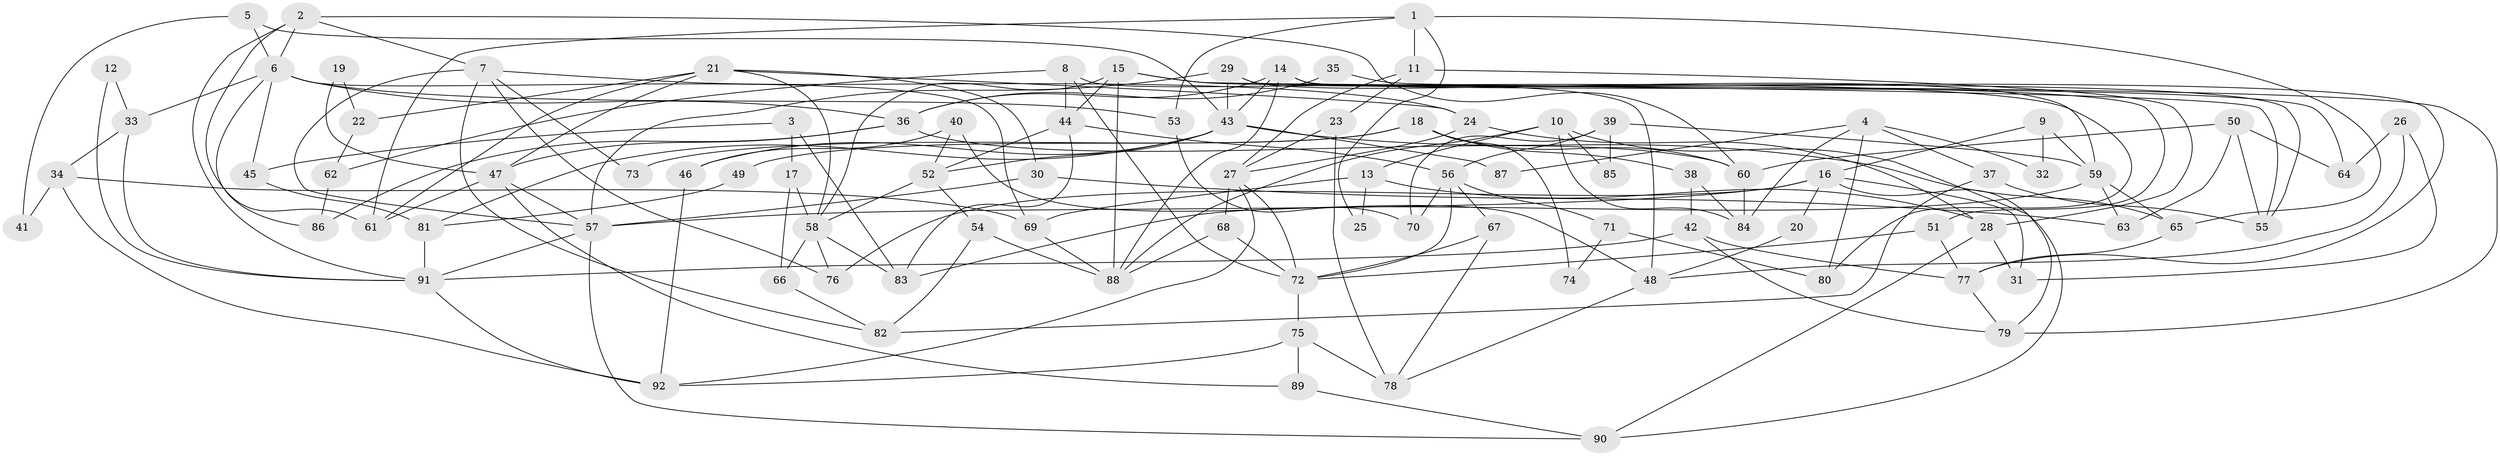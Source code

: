 // Generated by graph-tools (version 1.1) at 2025/50/03/09/25 03:50:11]
// undirected, 92 vertices, 184 edges
graph export_dot {
graph [start="1"]
  node [color=gray90,style=filled];
  1;
  2;
  3;
  4;
  5;
  6;
  7;
  8;
  9;
  10;
  11;
  12;
  13;
  14;
  15;
  16;
  17;
  18;
  19;
  20;
  21;
  22;
  23;
  24;
  25;
  26;
  27;
  28;
  29;
  30;
  31;
  32;
  33;
  34;
  35;
  36;
  37;
  38;
  39;
  40;
  41;
  42;
  43;
  44;
  45;
  46;
  47;
  48;
  49;
  50;
  51;
  52;
  53;
  54;
  55;
  56;
  57;
  58;
  59;
  60;
  61;
  62;
  63;
  64;
  65;
  66;
  67;
  68;
  69;
  70;
  71;
  72;
  73;
  74;
  75;
  76;
  77;
  78;
  79;
  80;
  81;
  82;
  83;
  84;
  85;
  86;
  87;
  88;
  89;
  90;
  91;
  92;
  1 -- 11;
  1 -- 53;
  1 -- 25;
  1 -- 61;
  1 -- 65;
  2 -- 61;
  2 -- 91;
  2 -- 6;
  2 -- 7;
  2 -- 60;
  3 -- 45;
  3 -- 83;
  3 -- 17;
  4 -- 84;
  4 -- 37;
  4 -- 32;
  4 -- 80;
  4 -- 87;
  5 -- 6;
  5 -- 43;
  5 -- 41;
  6 -- 36;
  6 -- 33;
  6 -- 45;
  6 -- 53;
  6 -- 69;
  6 -- 86;
  7 -- 57;
  7 -- 24;
  7 -- 73;
  7 -- 76;
  7 -- 82;
  8 -- 48;
  8 -- 72;
  8 -- 44;
  8 -- 62;
  9 -- 16;
  9 -- 59;
  9 -- 32;
  10 -- 88;
  10 -- 13;
  10 -- 79;
  10 -- 84;
  10 -- 85;
  11 -- 28;
  11 -- 27;
  11 -- 23;
  12 -- 91;
  12 -- 33;
  13 -- 28;
  13 -- 69;
  13 -- 25;
  14 -- 51;
  14 -- 77;
  14 -- 36;
  14 -- 43;
  14 -- 64;
  14 -- 88;
  15 -- 44;
  15 -- 88;
  15 -- 55;
  15 -- 58;
  15 -- 80;
  16 -- 90;
  16 -- 76;
  16 -- 20;
  16 -- 31;
  16 -- 57;
  17 -- 58;
  17 -- 66;
  18 -- 38;
  18 -- 60;
  18 -- 49;
  18 -- 73;
  18 -- 74;
  19 -- 47;
  19 -- 22;
  20 -- 48;
  21 -- 58;
  21 -- 47;
  21 -- 22;
  21 -- 24;
  21 -- 30;
  21 -- 61;
  22 -- 62;
  23 -- 78;
  23 -- 27;
  24 -- 27;
  24 -- 28;
  26 -- 31;
  26 -- 64;
  26 -- 48;
  27 -- 68;
  27 -- 72;
  27 -- 92;
  28 -- 90;
  28 -- 31;
  29 -- 43;
  29 -- 59;
  29 -- 55;
  29 -- 57;
  30 -- 57;
  30 -- 63;
  33 -- 34;
  33 -- 91;
  34 -- 92;
  34 -- 69;
  34 -- 41;
  35 -- 36;
  35 -- 79;
  36 -- 47;
  36 -- 60;
  36 -- 86;
  37 -- 82;
  37 -- 55;
  38 -- 42;
  38 -- 84;
  39 -- 56;
  39 -- 59;
  39 -- 70;
  39 -- 85;
  40 -- 46;
  40 -- 52;
  40 -- 48;
  42 -- 79;
  42 -- 91;
  42 -- 77;
  43 -- 52;
  43 -- 46;
  43 -- 65;
  43 -- 81;
  43 -- 87;
  44 -- 52;
  44 -- 56;
  44 -- 83;
  45 -- 81;
  46 -- 92;
  47 -- 57;
  47 -- 61;
  47 -- 89;
  48 -- 78;
  49 -- 81;
  50 -- 55;
  50 -- 60;
  50 -- 63;
  50 -- 64;
  51 -- 72;
  51 -- 77;
  52 -- 58;
  52 -- 54;
  53 -- 70;
  54 -- 82;
  54 -- 88;
  56 -- 67;
  56 -- 70;
  56 -- 71;
  56 -- 72;
  57 -- 90;
  57 -- 91;
  58 -- 83;
  58 -- 66;
  58 -- 76;
  59 -- 63;
  59 -- 65;
  59 -- 83;
  60 -- 84;
  62 -- 86;
  65 -- 77;
  66 -- 82;
  67 -- 72;
  67 -- 78;
  68 -- 72;
  68 -- 88;
  69 -- 88;
  71 -- 80;
  71 -- 74;
  72 -- 75;
  75 -- 92;
  75 -- 78;
  75 -- 89;
  77 -- 79;
  81 -- 91;
  89 -- 90;
  91 -- 92;
}
